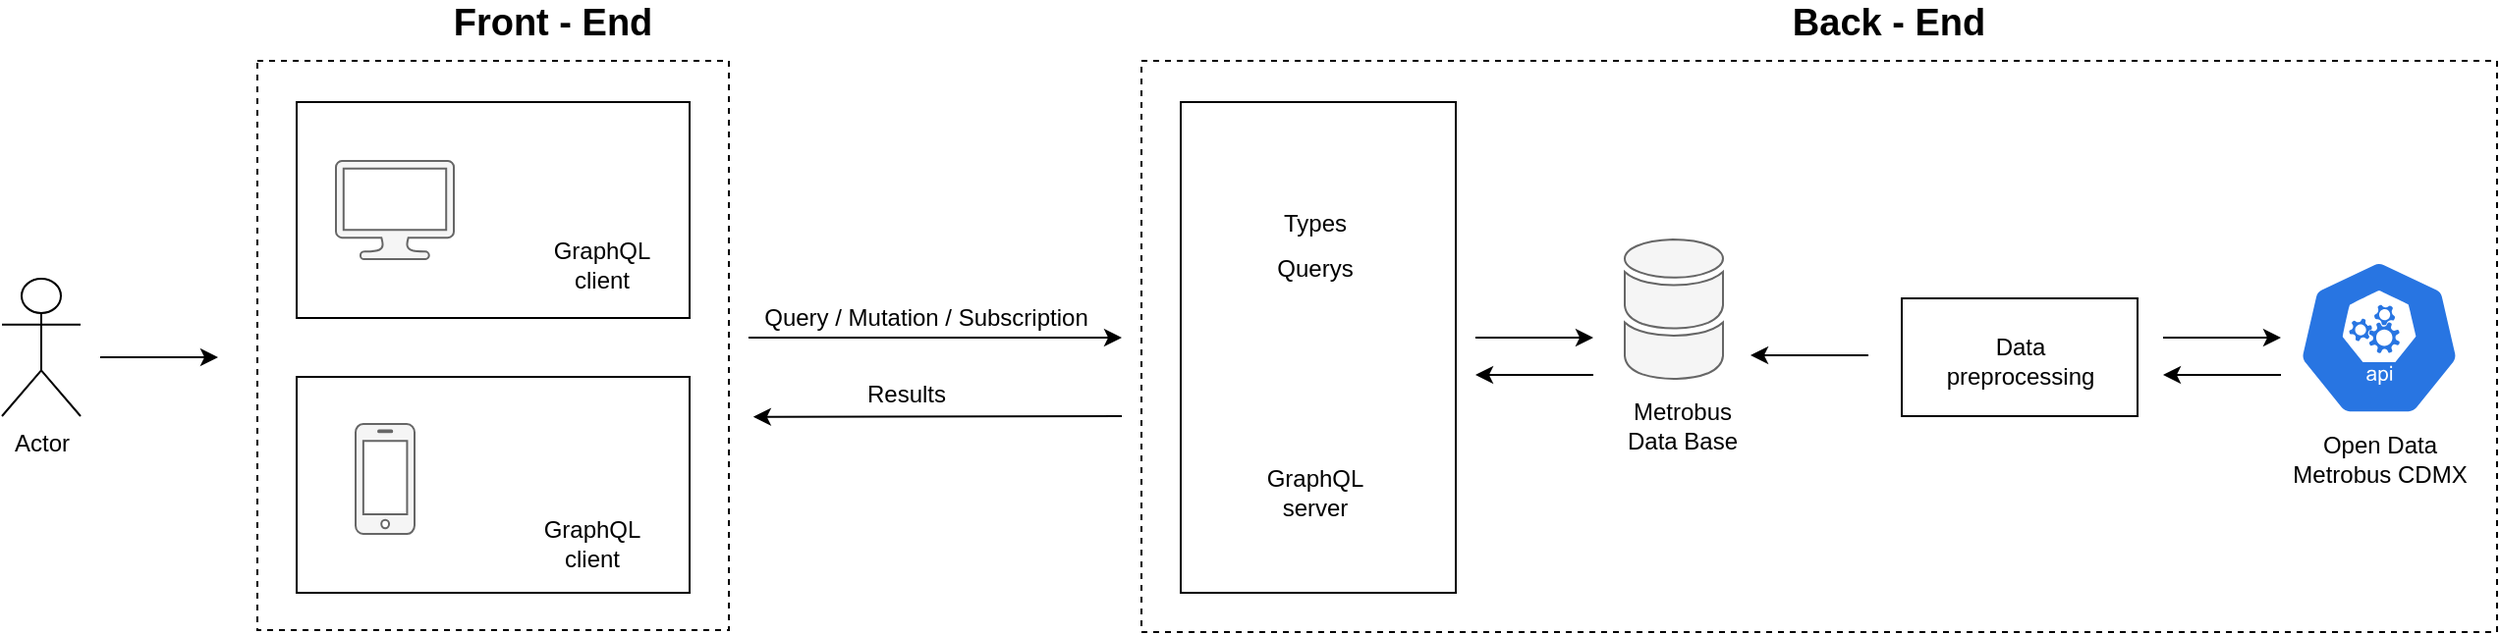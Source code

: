 <mxfile pages="1">
    <diagram id="863tvQ_oTWcFZVc5Vtm-" name="Page-1">
        <mxGraphModel dx="1606" dy="480" grid="0" gridSize="10" guides="1" tooltips="1" connect="1" arrows="1" fold="1" page="0" pageScale="1" pageWidth="827" pageHeight="1169" background="none" math="0" shadow="0">
            <root>
                <mxCell id="0"/>
                <mxCell id="1" parent="0"/>
                <mxCell id="35" value="" style="rounded=0;whiteSpace=wrap;html=1;fontSize=19;strokeWidth=1;fillColor=none;dashed=1;" parent="1" vertex="1">
                    <mxGeometry x="150" y="109" width="240" height="290" as="geometry"/>
                </mxCell>
                <mxCell id="6" value="" style="endArrow=classic;html=1;" parent="1" edge="1">
                    <mxGeometry width="50" height="50" relative="1" as="geometry">
                        <mxPoint x="70" y="260" as="sourcePoint"/>
                        <mxPoint x="130" y="260" as="targetPoint"/>
                    </mxGeometry>
                </mxCell>
                <mxCell id="14" value="Actor" style="shape=umlActor;verticalLabelPosition=bottom;verticalAlign=top;html=1;outlineConnect=0;" parent="1" vertex="1">
                    <mxGeometry x="20" y="220" width="40" height="70" as="geometry"/>
                </mxCell>
                <mxCell id="28" value="" style="rounded=0;whiteSpace=wrap;html=1;fillColor=none;" parent="1" vertex="1">
                    <mxGeometry x="170" y="130" width="200" height="110" as="geometry"/>
                </mxCell>
                <mxCell id="29" value="" style="sketch=0;pointerEvents=1;shadow=0;dashed=0;html=1;strokeColor=#666666;fillColor=#f5f5f5;labelPosition=center;verticalLabelPosition=bottom;verticalAlign=top;outlineConnect=0;align=center;shape=mxgraph.office.devices.lcd_monitor;fontColor=#333333;" parent="1" vertex="1">
                    <mxGeometry x="190" y="160" width="60" height="50" as="geometry"/>
                </mxCell>
                <mxCell id="30" value="" style="rounded=0;whiteSpace=wrap;html=1;fillColor=none;" parent="1" vertex="1">
                    <mxGeometry x="170" y="270" width="200" height="110" as="geometry"/>
                </mxCell>
                <mxCell id="31" value="" style="sketch=0;pointerEvents=1;shadow=0;dashed=0;html=1;strokeColor=#666666;fillColor=#f5f5f5;labelPosition=center;verticalLabelPosition=bottom;verticalAlign=top;outlineConnect=0;align=center;shape=mxgraph.office.devices.cell_phone_iphone_standalone;fontColor=#333333;" parent="1" vertex="1">
                    <mxGeometry x="200" y="294" width="30" height="56" as="geometry"/>
                </mxCell>
                <mxCell id="32" value="&lt;font style=&quot;font-size: 19px&quot;&gt;&lt;b&gt;Front - End&lt;/b&gt;&lt;/font&gt;" style="text;html=1;resizable=0;autosize=1;align=center;verticalAlign=middle;points=[];fillColor=none;strokeColor=none;rounded=0;dashed=1;strokeWidth=8;" parent="1" vertex="1">
                    <mxGeometry x="240" y="80" width="120" height="20" as="geometry"/>
                </mxCell>
                <mxCell id="37" value="" style="shape=image;verticalLabelPosition=bottom;labelBackgroundColor=#ffffff;verticalAlign=top;aspect=fixed;imageAspect=0;image=https://upload.wikimedia.org/wikipedia/commons/thumb/1/17/GraphQL_Logo.svg/800px-GraphQL_Logo.svg.png;" parent="1" vertex="1">
                    <mxGeometry x="290" y="284" width="56" height="56" as="geometry"/>
                </mxCell>
                <mxCell id="38" value="GraphQL&lt;br style=&quot;font-size: 12px;&quot;&gt;client" style="text;html=1;resizable=0;autosize=1;align=center;verticalAlign=middle;points=[];fillColor=none;strokeColor=none;rounded=0;fontSize=12;" parent="1" vertex="1">
                    <mxGeometry x="285" y="340" width="70" height="30" as="geometry"/>
                </mxCell>
                <mxCell id="39" value="" style="shape=image;verticalLabelPosition=bottom;labelBackgroundColor=#ffffff;verticalAlign=top;aspect=fixed;imageAspect=0;image=https://upload.wikimedia.org/wikipedia/commons/thumb/1/17/GraphQL_Logo.svg/800px-GraphQL_Logo.svg.png;" parent="1" vertex="1">
                    <mxGeometry x="295" y="142" width="56" height="56" as="geometry"/>
                </mxCell>
                <mxCell id="40" value="GraphQL&lt;br style=&quot;font-size: 12px;&quot;&gt;client" style="text;html=1;resizable=0;autosize=1;align=center;verticalAlign=middle;points=[];fillColor=none;strokeColor=none;rounded=0;fontSize=12;" parent="1" vertex="1">
                    <mxGeometry x="290" y="198" width="70" height="30" as="geometry"/>
                </mxCell>
                <mxCell id="41" value="" style="endArrow=classic;html=1;fontSize=12;" parent="1" edge="1">
                    <mxGeometry width="50" height="50" relative="1" as="geometry">
                        <mxPoint x="400" y="250" as="sourcePoint"/>
                        <mxPoint x="590" y="250" as="targetPoint"/>
                    </mxGeometry>
                </mxCell>
                <mxCell id="42" value="" style="endArrow=classic;html=1;fontSize=12;textDirection=rtl;entryX=1.01;entryY=0.453;entryDx=0;entryDy=0;entryPerimeter=0;" parent="1" edge="1">
                    <mxGeometry width="50" height="50" relative="1" as="geometry">
                        <mxPoint x="590" y="290" as="sourcePoint"/>
                        <mxPoint x="402.4" y="290.37" as="targetPoint"/>
                    </mxGeometry>
                </mxCell>
                <mxCell id="43" value="" style="rounded=0;whiteSpace=wrap;html=1;fontSize=12;strokeWidth=1;fillColor=none;dashed=1;" parent="1" vertex="1">
                    <mxGeometry x="600" y="109" width="690" height="291" as="geometry"/>
                </mxCell>
                <mxCell id="44" value="Query / Mutation / Subscription" style="text;html=1;resizable=0;autosize=1;align=center;verticalAlign=middle;points=[];fillColor=none;strokeColor=none;rounded=0;dashed=1;fontSize=12;" parent="1" vertex="1">
                    <mxGeometry x="400" y="230" width="180" height="20" as="geometry"/>
                </mxCell>
                <mxCell id="45" value="Results" style="text;html=1;resizable=0;autosize=1;align=center;verticalAlign=middle;points=[];fillColor=none;strokeColor=none;rounded=0;dashed=1;fontSize=12;" parent="1" vertex="1">
                    <mxGeometry x="450" y="269" width="60" height="20" as="geometry"/>
                </mxCell>
                <mxCell id="46" value="" style="rounded=0;whiteSpace=wrap;html=1;fontSize=12;strokeWidth=1;fillColor=none;" parent="1" vertex="1">
                    <mxGeometry x="620" y="130" width="140" height="250" as="geometry"/>
                </mxCell>
                <mxCell id="48" value="" style="shape=image;verticalLabelPosition=bottom;labelBackgroundColor=#ffffff;verticalAlign=top;aspect=fixed;imageAspect=0;image=https://upload.wikimedia.org/wikipedia/commons/thumb/1/17/GraphQL_Logo.svg/800px-GraphQL_Logo.svg.png;" parent="1" vertex="1">
                    <mxGeometry x="660" y="259" width="56" height="56" as="geometry"/>
                </mxCell>
                <mxCell id="49" value="GraphQL&lt;br style=&quot;font-size: 12px&quot;&gt;server" style="text;html=1;resizable=0;autosize=1;align=center;verticalAlign=middle;points=[];fillColor=none;strokeColor=none;rounded=0;fontSize=12;" parent="1" vertex="1">
                    <mxGeometry x="653" y="314" width="70" height="30" as="geometry"/>
                </mxCell>
                <mxCell id="53" value="" style="endArrow=classic;html=1;" parent="1" edge="1">
                    <mxGeometry width="50" height="50" relative="1" as="geometry">
                        <mxPoint x="770" y="250" as="sourcePoint"/>
                        <mxPoint x="830" y="250" as="targetPoint"/>
                    </mxGeometry>
                </mxCell>
                <mxCell id="57" value="" style="endArrow=classic;html=1;" parent="1" edge="1">
                    <mxGeometry width="50" height="50" relative="1" as="geometry">
                        <mxPoint x="830" y="269" as="sourcePoint"/>
                        <mxPoint x="770" y="269" as="targetPoint"/>
                    </mxGeometry>
                </mxCell>
                <mxCell id="58" value="" style="group" parent="1" vertex="1" connectable="0">
                    <mxGeometry x="840" y="200" width="70" height="110" as="geometry"/>
                </mxCell>
                <mxCell id="51" value="" style="sketch=0;shadow=0;dashed=0;html=1;strokeColor=#666666;fillColor=#f5f5f5;labelPosition=center;verticalLabelPosition=bottom;verticalAlign=top;outlineConnect=0;align=center;shape=mxgraph.office.databases.database_mini_2;fontSize=12;fontColor=#333333;" parent="58" vertex="1">
                    <mxGeometry x="6" width="50" height="72" as="geometry"/>
                </mxCell>
                <mxCell id="52" value="Metrobus&lt;br&gt;Data Base" style="text;html=1;resizable=0;autosize=1;align=center;verticalAlign=middle;points=[];fillColor=none;strokeColor=none;rounded=0;fontSize=12;" parent="58" vertex="1">
                    <mxGeometry y="80" width="70" height="30" as="geometry"/>
                </mxCell>
                <mxCell id="61" value="" style="endArrow=classic;html=1;" parent="1" edge="1">
                    <mxGeometry width="50" height="50" relative="1" as="geometry">
                        <mxPoint x="970" y="259" as="sourcePoint"/>
                        <mxPoint x="910" y="259" as="targetPoint"/>
                    </mxGeometry>
                </mxCell>
                <mxCell id="64" value="" style="rounded=0;whiteSpace=wrap;html=1;fontSize=12;strokeWidth=1;fillColor=none;" parent="1" vertex="1">
                    <mxGeometry x="987" y="230" width="120" height="60" as="geometry"/>
                </mxCell>
                <mxCell id="65" value="Data&lt;br&gt;preprocessing" style="text;html=1;resizable=0;autosize=1;align=center;verticalAlign=middle;points=[];fillColor=none;strokeColor=none;rounded=0;fontSize=12;" parent="1" vertex="1">
                    <mxGeometry x="1002" y="247" width="90" height="30" as="geometry"/>
                </mxCell>
                <mxCell id="66" value="" style="sketch=0;html=1;dashed=0;whitespace=wrap;fillColor=#2875E2;strokeColor=#ffffff;points=[[0.005,0.63,0],[0.1,0.2,0],[0.9,0.2,0],[0.5,0,0],[0.995,0.63,0],[0.72,0.99,0],[0.5,1,0],[0.28,0.99,0]];shape=mxgraph.kubernetes.icon;prIcon=api;fontSize=12;" parent="1" vertex="1">
                    <mxGeometry x="1180" y="210" width="100" height="80" as="geometry"/>
                </mxCell>
                <mxCell id="67" value="Open Data&lt;br&gt;Metrobus CDMX" style="text;html=1;resizable=0;autosize=1;align=center;verticalAlign=middle;points=[];fillColor=none;strokeColor=none;rounded=0;fontSize=12;" parent="1" vertex="1">
                    <mxGeometry x="1180" y="297" width="100" height="30" as="geometry"/>
                </mxCell>
                <mxCell id="68" value="Types" style="text;html=1;resizable=0;autosize=1;align=center;verticalAlign=middle;points=[];fillColor=none;strokeColor=none;rounded=0;fontSize=12;" parent="1" vertex="1">
                    <mxGeometry x="663" y="182" width="50" height="20" as="geometry"/>
                </mxCell>
                <mxCell id="69" value="Querys" style="text;html=1;resizable=0;autosize=1;align=center;verticalAlign=middle;points=[];fillColor=none;strokeColor=none;rounded=0;fontSize=12;" parent="1" vertex="1">
                    <mxGeometry x="663" y="205" width="50" height="20" as="geometry"/>
                </mxCell>
                <mxCell id="73" value="&lt;font style=&quot;font-size: 19px&quot;&gt;&lt;b&gt;Back - End&lt;/b&gt;&lt;/font&gt;" style="text;html=1;resizable=0;autosize=1;align=center;verticalAlign=middle;points=[];fillColor=none;strokeColor=none;rounded=0;dashed=1;strokeWidth=8;" parent="1" vertex="1">
                    <mxGeometry x="925" y="80" width="110" height="20" as="geometry"/>
                </mxCell>
                <mxCell id="77" value="" style="endArrow=classic;html=1;" parent="1" edge="1">
                    <mxGeometry width="50" height="50" relative="1" as="geometry">
                        <mxPoint x="1120" y="250" as="sourcePoint"/>
                        <mxPoint x="1180" y="250" as="targetPoint"/>
                    </mxGeometry>
                </mxCell>
                <mxCell id="78" value="" style="endArrow=classic;html=1;" parent="1" edge="1">
                    <mxGeometry width="50" height="50" relative="1" as="geometry">
                        <mxPoint x="1180" y="269" as="sourcePoint"/>
                        <mxPoint x="1120" y="269" as="targetPoint"/>
                    </mxGeometry>
                </mxCell>
            </root>
        </mxGraphModel>
    </diagram>
</mxfile>